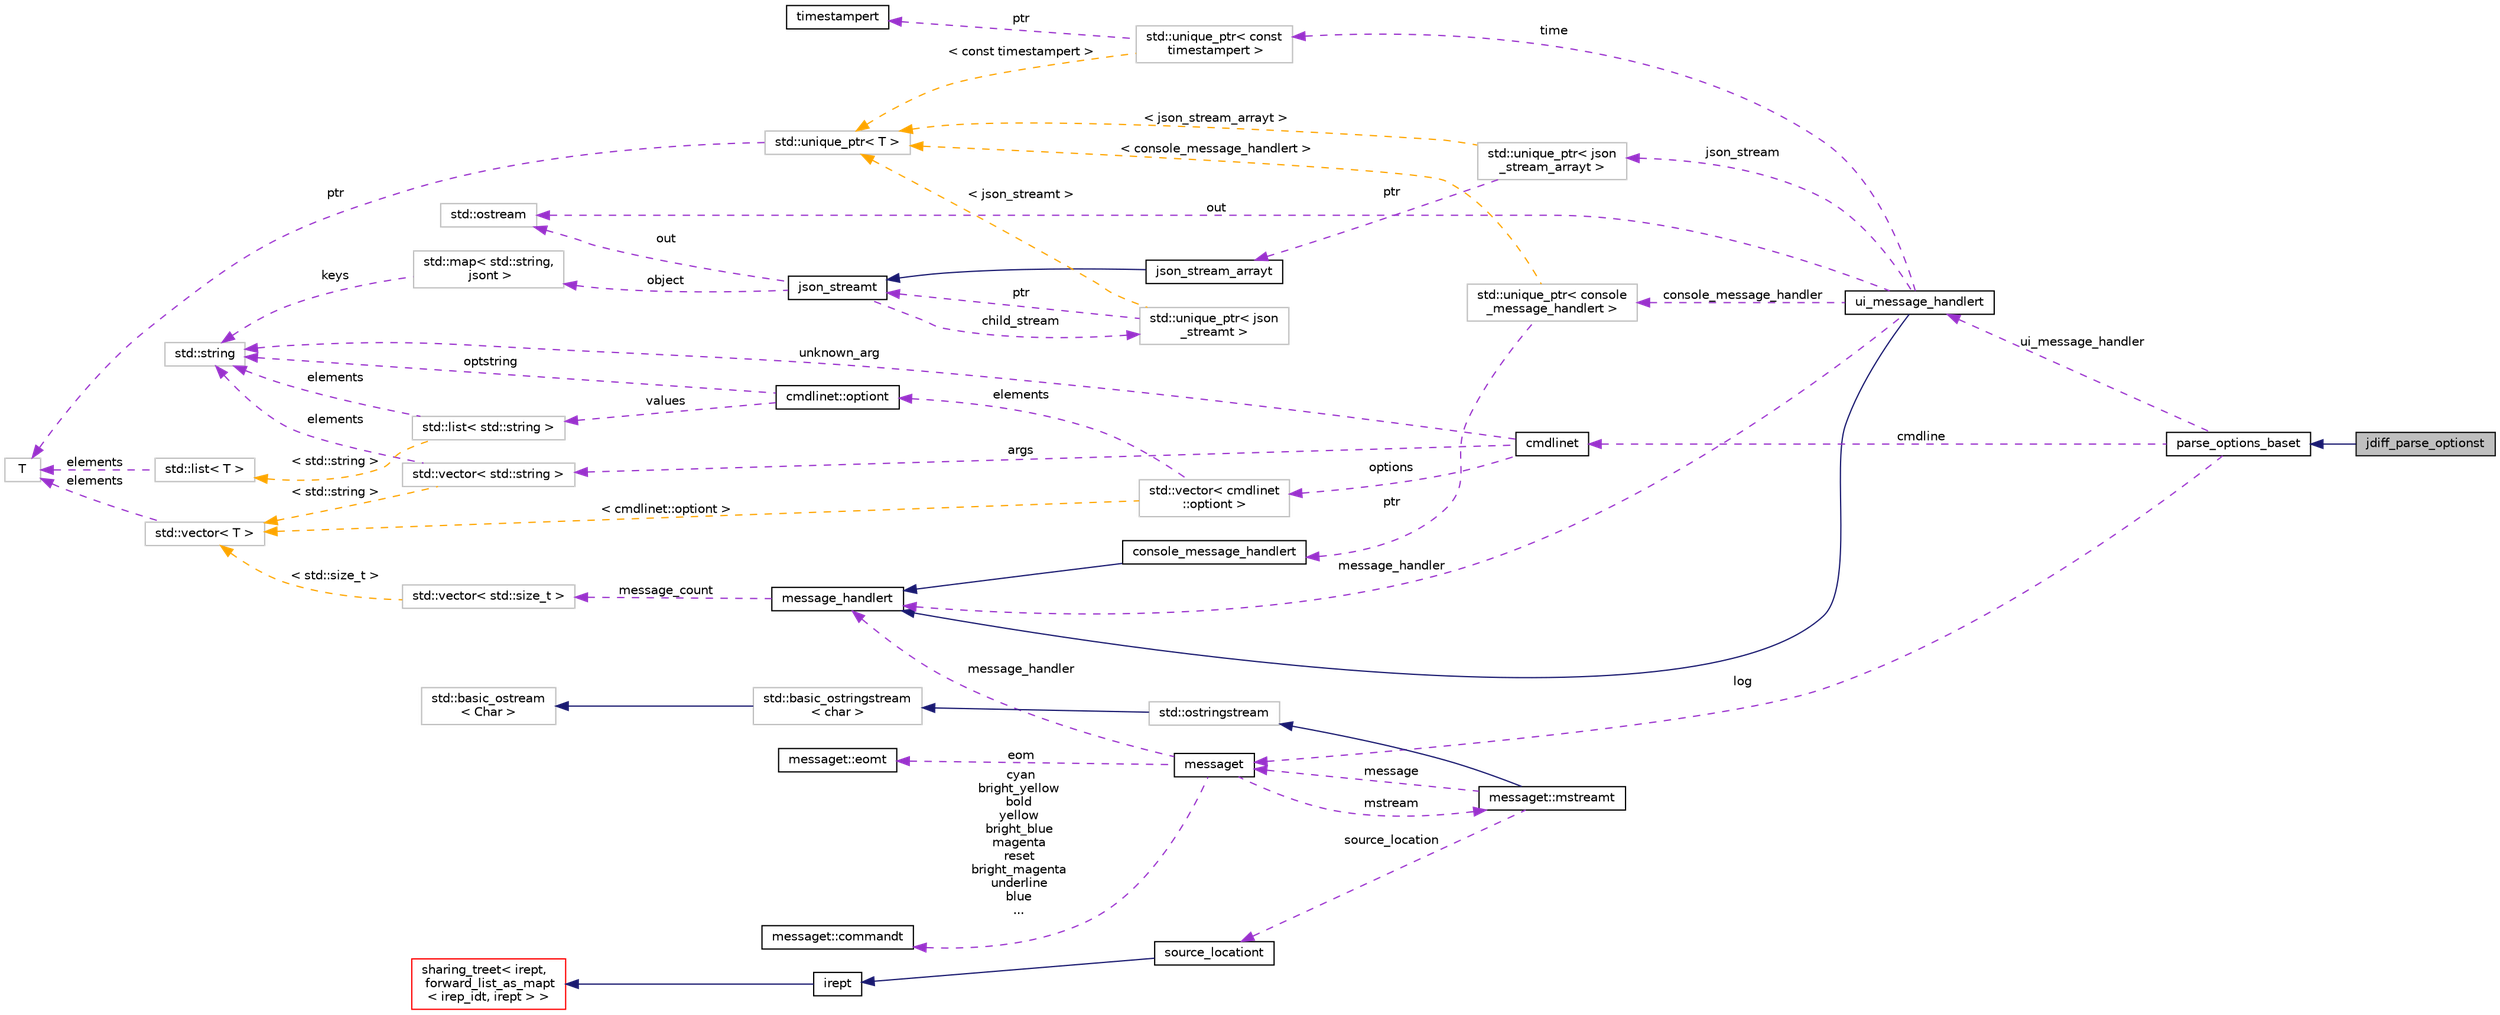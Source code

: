 digraph "jdiff_parse_optionst"
{
 // LATEX_PDF_SIZE
  bgcolor="transparent";
  edge [fontname="Helvetica",fontsize="10",labelfontname="Helvetica",labelfontsize="10"];
  node [fontname="Helvetica",fontsize="10",shape=record];
  rankdir="LR";
  Node1 [label="jdiff_parse_optionst",height=0.2,width=0.4,color="black", fillcolor="grey75", style="filled", fontcolor="black",tooltip=" "];
  Node2 -> Node1 [dir="back",color="midnightblue",fontsize="10",style="solid",fontname="Helvetica"];
  Node2 [label="parse_options_baset",height=0.2,width=0.4,color="black",URL="$classparse__options__baset.html",tooltip=" "];
  Node3 -> Node2 [dir="back",color="darkorchid3",fontsize="10",style="dashed",label=" log" ,fontname="Helvetica"];
  Node3 [label="messaget",height=0.2,width=0.4,color="black",URL="$classmessaget.html",tooltip="Class that provides messages with a built-in verbosity 'level'."];
  Node4 -> Node3 [dir="back",color="darkorchid3",fontsize="10",style="dashed",label=" message_handler" ,fontname="Helvetica"];
  Node4 [label="message_handlert",height=0.2,width=0.4,color="black",URL="$classmessage__handlert.html",tooltip=" "];
  Node5 -> Node4 [dir="back",color="darkorchid3",fontsize="10",style="dashed",label=" message_count" ,fontname="Helvetica"];
  Node5 [label="std::vector\< std::size_t \>",height=0.2,width=0.4,color="grey75",tooltip=" "];
  Node6 -> Node5 [dir="back",color="orange",fontsize="10",style="dashed",label=" \< std::size_t \>" ,fontname="Helvetica"];
  Node6 [label="std::vector\< T \>",height=0.2,width=0.4,color="grey75",tooltip="STL class."];
  Node7 -> Node6 [dir="back",color="darkorchid3",fontsize="10",style="dashed",label=" elements" ,fontname="Helvetica"];
  Node7 [label="T",height=0.2,width=0.4,color="grey75",tooltip=" "];
  Node8 -> Node3 [dir="back",color="darkorchid3",fontsize="10",style="dashed",label=" cyan\nbright_yellow\nbold\nyellow\nbright_blue\nmagenta\nreset\nbright_magenta\nunderline\nblue\n..." ,fontname="Helvetica"];
  Node8 [label="messaget::commandt",height=0.2,width=0.4,color="black",URL="$classmessaget_1_1commandt.html",tooltip=" "];
  Node9 -> Node3 [dir="back",color="darkorchid3",fontsize="10",style="dashed",label=" mstream" ,fontname="Helvetica"];
  Node9 [label="messaget::mstreamt",height=0.2,width=0.4,color="black",URL="$classmessaget_1_1mstreamt.html",tooltip=" "];
  Node10 -> Node9 [dir="back",color="midnightblue",fontsize="10",style="solid",fontname="Helvetica"];
  Node10 [label="std::ostringstream",height=0.2,width=0.4,color="grey75",tooltip="STL class."];
  Node11 -> Node10 [dir="back",color="midnightblue",fontsize="10",style="solid",fontname="Helvetica"];
  Node11 [label="std::basic_ostringstream\l\< char \>",height=0.2,width=0.4,color="grey75",tooltip="STL class."];
  Node12 -> Node11 [dir="back",color="midnightblue",fontsize="10",style="solid",fontname="Helvetica"];
  Node12 [label="std::basic_ostream\l\< Char \>",height=0.2,width=0.4,color="grey75",tooltip="STL class."];
  Node3 -> Node9 [dir="back",color="darkorchid3",fontsize="10",style="dashed",label=" message" ,fontname="Helvetica"];
  Node15 -> Node9 [dir="back",color="darkorchid3",fontsize="10",style="dashed",label=" source_location" ,fontname="Helvetica"];
  Node15 [label="source_locationt",height=0.2,width=0.4,color="black",URL="$classsource__locationt.html",tooltip=" "];
  Node16 -> Node15 [dir="back",color="midnightblue",fontsize="10",style="solid",fontname="Helvetica"];
  Node16 [label="irept",height=0.2,width=0.4,color="black",URL="$classirept.html",tooltip="There are a large number of kinds of tree structured or tree-like data in CPROVER."];
  Node17 -> Node16 [dir="back",color="midnightblue",fontsize="10",style="solid",fontname="Helvetica"];
  Node17 [label="sharing_treet\< irept,\l forward_list_as_mapt\l\< irep_idt, irept \> \>",height=0.2,width=0.4,color="red",URL="$classsharing__treet.html",tooltip=" "];
  Node23 -> Node3 [dir="back",color="darkorchid3",fontsize="10",style="dashed",label=" eom" ,fontname="Helvetica"];
  Node23 [label="messaget::eomt",height=0.2,width=0.4,color="black",URL="$classmessaget_1_1eomt.html",tooltip=" "];
  Node24 -> Node2 [dir="back",color="darkorchid3",fontsize="10",style="dashed",label=" ui_message_handler" ,fontname="Helvetica"];
  Node24 [label="ui_message_handlert",height=0.2,width=0.4,color="black",URL="$classui__message__handlert.html",tooltip=" "];
  Node4 -> Node24 [dir="back",color="midnightblue",fontsize="10",style="solid",fontname="Helvetica"];
  Node4 -> Node24 [dir="back",color="darkorchid3",fontsize="10",style="dashed",label=" message_handler" ,fontname="Helvetica"];
  Node25 -> Node24 [dir="back",color="darkorchid3",fontsize="10",style="dashed",label=" json_stream" ,fontname="Helvetica"];
  Node25 [label="std::unique_ptr\< json\l_stream_arrayt \>",height=0.2,width=0.4,color="grey75",tooltip=" "];
  Node26 -> Node25 [dir="back",color="darkorchid3",fontsize="10",style="dashed",label=" ptr" ,fontname="Helvetica"];
  Node26 [label="json_stream_arrayt",height=0.2,width=0.4,color="black",URL="$classjson__stream__arrayt.html",tooltip="Provides methods for streaming JSON arrays."];
  Node27 -> Node26 [dir="back",color="midnightblue",fontsize="10",style="solid",fontname="Helvetica"];
  Node27 [label="json_streamt",height=0.2,width=0.4,color="black",URL="$classjson__streamt.html",tooltip="This class provides a facility for streaming JSON objects directly to the output instead of waiting f..."];
  Node28 -> Node27 [dir="back",color="darkorchid3",fontsize="10",style="dashed",label=" child_stream" ,fontname="Helvetica"];
  Node28 [label="std::unique_ptr\< json\l_streamt \>",height=0.2,width=0.4,color="grey75",tooltip=" "];
  Node27 -> Node28 [dir="back",color="darkorchid3",fontsize="10",style="dashed",label=" ptr" ,fontname="Helvetica"];
  Node29 -> Node28 [dir="back",color="orange",fontsize="10",style="dashed",label=" \< json_streamt \>" ,fontname="Helvetica"];
  Node29 [label="std::unique_ptr\< T \>",height=0.2,width=0.4,color="grey75",tooltip="STL class."];
  Node7 -> Node29 [dir="back",color="darkorchid3",fontsize="10",style="dashed",label=" ptr" ,fontname="Helvetica"];
  Node30 -> Node27 [dir="back",color="darkorchid3",fontsize="10",style="dashed",label=" object" ,fontname="Helvetica"];
  Node30 [label="std::map\< std::string,\l jsont \>",height=0.2,width=0.4,color="grey75",tooltip=" "];
  Node33 -> Node30 [dir="back",color="darkorchid3",fontsize="10",style="dashed",label=" keys" ,fontname="Helvetica"];
  Node33 [label="std::string",height=0.2,width=0.4,color="grey75",tooltip="STL class."];
  Node37 -> Node27 [dir="back",color="darkorchid3",fontsize="10",style="dashed",label=" out" ,fontname="Helvetica"];
  Node37 [label="std::ostream",height=0.2,width=0.4,color="grey75",tooltip="STL class."];
  Node29 -> Node25 [dir="back",color="orange",fontsize="10",style="dashed",label=" \< json_stream_arrayt \>" ,fontname="Helvetica"];
  Node39 -> Node24 [dir="back",color="darkorchid3",fontsize="10",style="dashed",label=" console_message_handler" ,fontname="Helvetica"];
  Node39 [label="std::unique_ptr\< console\l_message_handlert \>",height=0.2,width=0.4,color="grey75",tooltip=" "];
  Node40 -> Node39 [dir="back",color="darkorchid3",fontsize="10",style="dashed",label=" ptr" ,fontname="Helvetica"];
  Node40 [label="console_message_handlert",height=0.2,width=0.4,color="black",URL="$classconsole__message__handlert.html",tooltip=" "];
  Node4 -> Node40 [dir="back",color="midnightblue",fontsize="10",style="solid",fontname="Helvetica"];
  Node29 -> Node39 [dir="back",color="orange",fontsize="10",style="dashed",label=" \< console_message_handlert \>" ,fontname="Helvetica"];
  Node37 -> Node24 [dir="back",color="darkorchid3",fontsize="10",style="dashed",label=" out" ,fontname="Helvetica"];
  Node41 -> Node24 [dir="back",color="darkorchid3",fontsize="10",style="dashed",label=" time" ,fontname="Helvetica"];
  Node41 [label="std::unique_ptr\< const\l timestampert \>",height=0.2,width=0.4,color="grey75",tooltip=" "];
  Node42 -> Node41 [dir="back",color="darkorchid3",fontsize="10",style="dashed",label=" ptr" ,fontname="Helvetica"];
  Node42 [label="timestampert",height=0.2,width=0.4,color="black",URL="$classtimestampert.html",tooltip="Timestamp class hierarchy."];
  Node29 -> Node41 [dir="back",color="orange",fontsize="10",style="dashed",label=" \< const timestampert \>" ,fontname="Helvetica"];
  Node43 -> Node2 [dir="back",color="darkorchid3",fontsize="10",style="dashed",label=" cmdline" ,fontname="Helvetica"];
  Node43 [label="cmdlinet",height=0.2,width=0.4,color="black",URL="$classcmdlinet.html",tooltip=" "];
  Node44 -> Node43 [dir="back",color="darkorchid3",fontsize="10",style="dashed",label=" options" ,fontname="Helvetica"];
  Node44 [label="std::vector\< cmdlinet\l::optiont \>",height=0.2,width=0.4,color="grey75",tooltip=" "];
  Node45 -> Node44 [dir="back",color="darkorchid3",fontsize="10",style="dashed",label=" elements" ,fontname="Helvetica"];
  Node45 [label="cmdlinet::optiont",height=0.2,width=0.4,color="black",URL="$structcmdlinet_1_1optiont.html",tooltip=" "];
  Node33 -> Node45 [dir="back",color="darkorchid3",fontsize="10",style="dashed",label=" optstring" ,fontname="Helvetica"];
  Node46 -> Node45 [dir="back",color="darkorchid3",fontsize="10",style="dashed",label=" values" ,fontname="Helvetica"];
  Node46 [label="std::list\< std::string \>",height=0.2,width=0.4,color="grey75",tooltip=" "];
  Node33 -> Node46 [dir="back",color="darkorchid3",fontsize="10",style="dashed",label=" elements" ,fontname="Helvetica"];
  Node47 -> Node46 [dir="back",color="orange",fontsize="10",style="dashed",label=" \< std::string \>" ,fontname="Helvetica"];
  Node47 [label="std::list\< T \>",height=0.2,width=0.4,color="grey75",tooltip="STL class."];
  Node7 -> Node47 [dir="back",color="darkorchid3",fontsize="10",style="dashed",label=" elements" ,fontname="Helvetica"];
  Node6 -> Node44 [dir="back",color="orange",fontsize="10",style="dashed",label=" \< cmdlinet::optiont \>" ,fontname="Helvetica"];
  Node33 -> Node43 [dir="back",color="darkorchid3",fontsize="10",style="dashed",label=" unknown_arg" ,fontname="Helvetica"];
  Node48 -> Node43 [dir="back",color="darkorchid3",fontsize="10",style="dashed",label=" args" ,fontname="Helvetica"];
  Node48 [label="std::vector\< std::string \>",height=0.2,width=0.4,color="grey75",tooltip=" "];
  Node33 -> Node48 [dir="back",color="darkorchid3",fontsize="10",style="dashed",label=" elements" ,fontname="Helvetica"];
  Node6 -> Node48 [dir="back",color="orange",fontsize="10",style="dashed",label=" \< std::string \>" ,fontname="Helvetica"];
}
